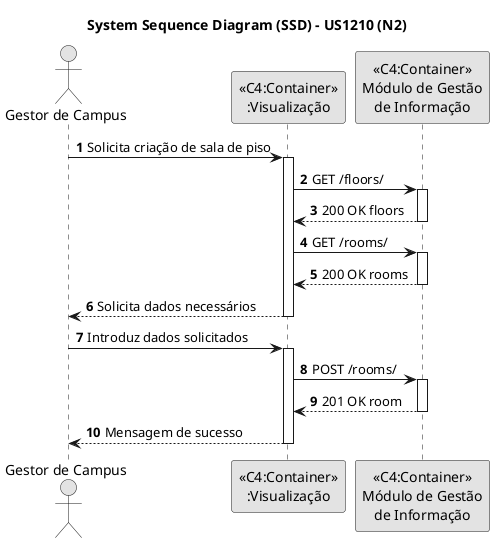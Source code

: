 @startuml
skinparam monochrome true
skinparam packageStyle rectangle
skinparam shadowing false

title System Sequence Diagram (SSD) - US1210 (N2)

autonumber

actor "Gestor de Campus"

"Gestor de Campus" -> "<<C4:Container>>\n:Visualização": Solicita criação de sala de piso
activate "<<C4:Container>>\n:Visualização"
"<<C4:Container>>\n:Visualização" -> "<<C4:Container>>\nMódulo de Gestão\nde Informação": GET /floors/
activate "<<C4:Container>>\nMódulo de Gestão\nde Informação"
"<<C4:Container>>\nMódulo de Gestão\nde Informação" --> "<<C4:Container>>\n:Visualização": 200 OK floors
deactivate "<<C4:Container>>\nMódulo de Gestão\nde Informação"
"<<C4:Container>>\n:Visualização" -> "<<C4:Container>>\nMódulo de Gestão\nde Informação": GET /rooms/
activate "<<C4:Container>>\nMódulo de Gestão\nde Informação"
"<<C4:Container>>\nMódulo de Gestão\nde Informação" --> "<<C4:Container>>\n:Visualização": 200 OK rooms
deactivate "<<C4:Container>>\nMódulo de Gestão\nde Informação"
"<<C4:Container>>\n:Visualização" --> "Gestor de Campus": Solicita dados necessários
deactivate "<<C4:Container>>\n:Visualização"

"Gestor de Campus" -> "<<C4:Container>>\n:Visualização": Introduz dados solicitados
activate "<<C4:Container>>\n:Visualização"
"<<C4:Container>>\n:Visualização" -> "<<C4:Container>>\nMódulo de Gestão\nde Informação": POST /rooms/
activate "<<C4:Container>>\nMódulo de Gestão\nde Informação"
"<<C4:Container>>\nMódulo de Gestão\nde Informação" --> "<<C4:Container>>\n:Visualização": 201 OK room
deactivate "<<C4:Container>>\nMódulo de Gestão\nde Informação"
"Gestor de Campus" <-- "<<C4:Container>>\n:Visualização": Mensagem de sucesso
deactivate "<<C4:Container>>\n:Visualização"

@enduml
